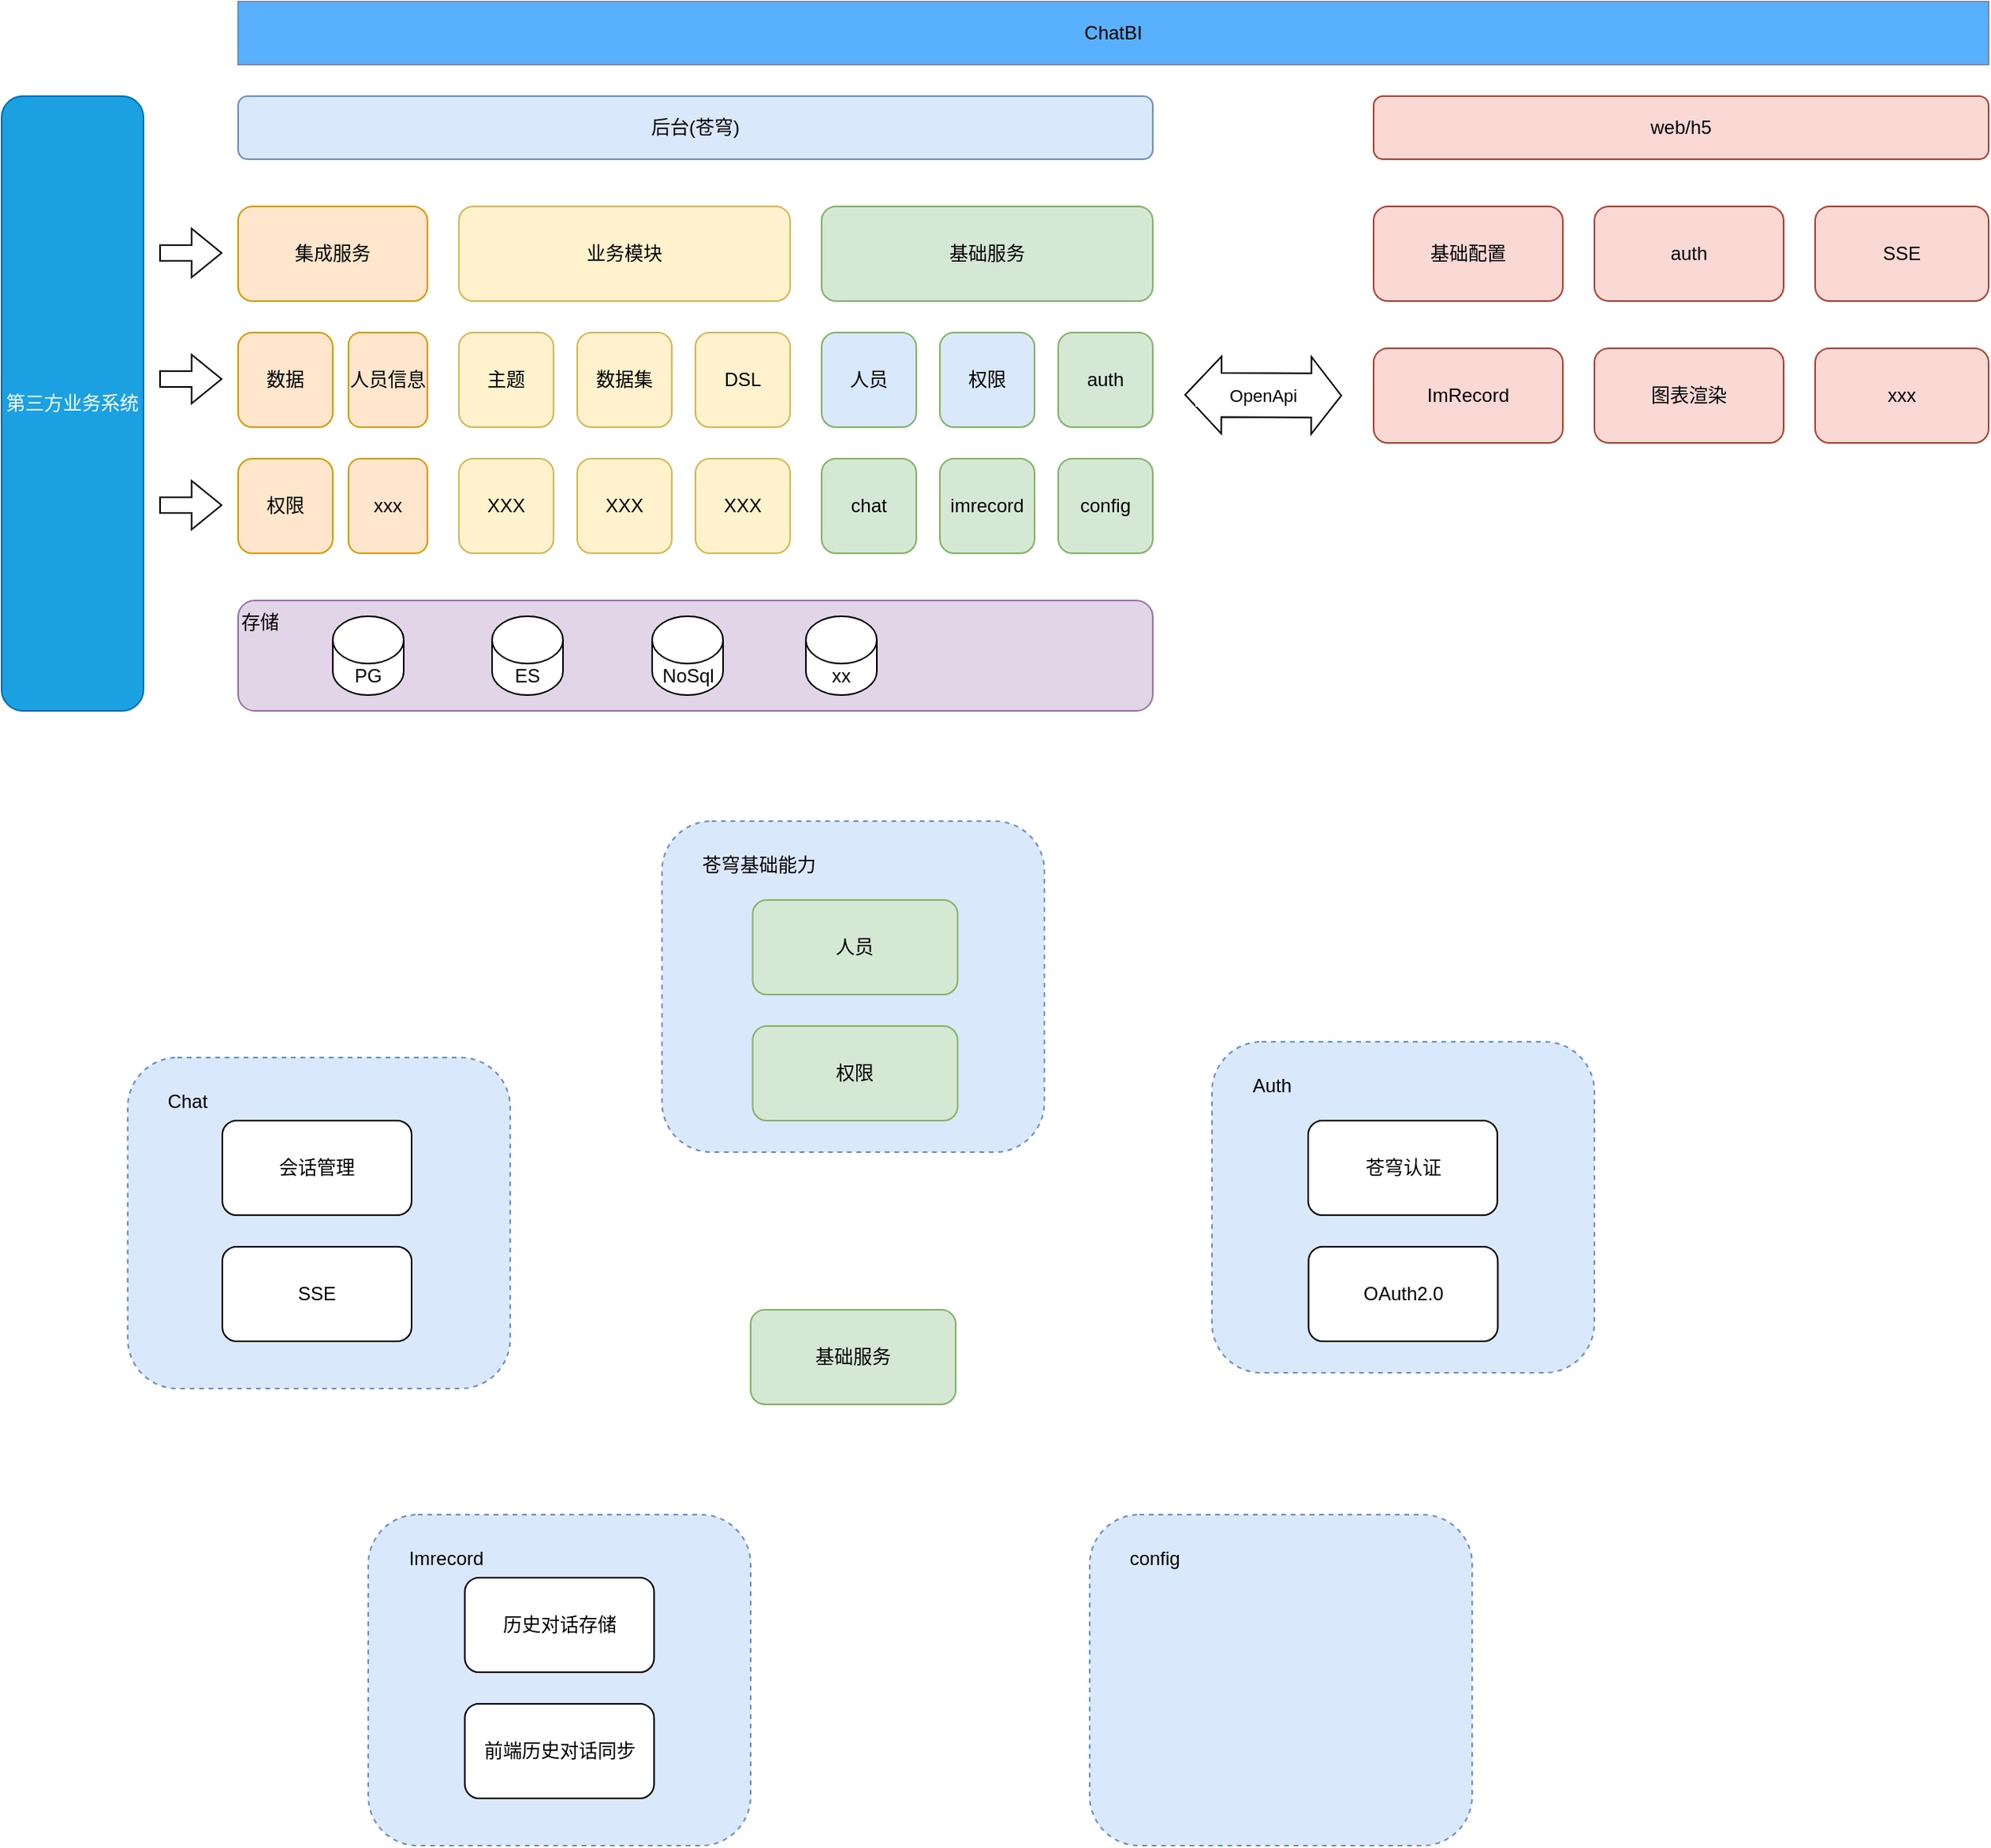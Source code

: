 <mxfile version="27.0.3">
  <diagram id="wFE0QG_FPsp0jaGvCLVb" name="Page-1">
    <mxGraphModel dx="2276" dy="769" grid="1" gridSize="10" guides="1" tooltips="1" connect="1" arrows="1" fold="1" page="1" pageScale="1" pageWidth="850" pageHeight="1100" math="0" shadow="0">
      <root>
        <mxCell id="0" />
        <mxCell id="1" parent="0" />
        <mxCell id="alHSipFoMdGwwCc6gNLb-1" value="ChatBI" style="rounded=0;whiteSpace=wrap;html=1;fillColor=#59B0FC;strokeColor=#6c8ebf;" vertex="1" parent="1">
          <mxGeometry x="-30" y="130" width="1110" height="40" as="geometry" />
        </mxCell>
        <mxCell id="alHSipFoMdGwwCc6gNLb-2" value="后台(苍穹)" style="rounded=1;whiteSpace=wrap;html=1;fillColor=#DAE8FC;strokeColor=#6c8ebf;" vertex="1" parent="1">
          <mxGeometry x="-30" y="190" width="580" height="40" as="geometry" />
        </mxCell>
        <mxCell id="alHSipFoMdGwwCc6gNLb-3" value="web/h5" style="rounded=1;whiteSpace=wrap;html=1;fillColor=#fad9d5;strokeColor=#ae4132;" vertex="1" parent="1">
          <mxGeometry x="690" y="190" width="390" height="40" as="geometry" />
        </mxCell>
        <mxCell id="alHSipFoMdGwwCc6gNLb-4" value="业务模块" style="rounded=1;whiteSpace=wrap;html=1;fillColor=#fff2cc;strokeColor=#d6b656;" vertex="1" parent="1">
          <mxGeometry x="110" y="260" width="210" height="60" as="geometry" />
        </mxCell>
        <mxCell id="alHSipFoMdGwwCc6gNLb-5" value="基础服务" style="rounded=1;whiteSpace=wrap;html=1;fillColor=#d5e8d4;strokeColor=#82b366;" vertex="1" parent="1">
          <mxGeometry x="340" y="260" width="210" height="60" as="geometry" />
        </mxCell>
        <mxCell id="alHSipFoMdGwwCc6gNLb-6" value="auth" style="rounded=1;whiteSpace=wrap;html=1;fillColor=#d5e8d4;strokeColor=#82b366;" vertex="1" parent="1">
          <mxGeometry x="490" y="340" width="60" height="60" as="geometry" />
        </mxCell>
        <mxCell id="alHSipFoMdGwwCc6gNLb-7" value="chat" style="rounded=1;whiteSpace=wrap;html=1;fillColor=#d5e8d4;strokeColor=#82b366;" vertex="1" parent="1">
          <mxGeometry x="340" y="420" width="60" height="60" as="geometry" />
        </mxCell>
        <mxCell id="alHSipFoMdGwwCc6gNLb-8" value="config" style="rounded=1;whiteSpace=wrap;html=1;fillColor=#d5e8d4;strokeColor=#82b366;" vertex="1" parent="1">
          <mxGeometry x="490" y="420" width="60" height="60" as="geometry" />
        </mxCell>
        <mxCell id="alHSipFoMdGwwCc6gNLb-10" value="imrecord" style="rounded=1;whiteSpace=wrap;html=1;fillColor=#d5e8d4;strokeColor=#82b366;" vertex="1" parent="1">
          <mxGeometry x="415" y="420" width="60" height="60" as="geometry" />
        </mxCell>
        <mxCell id="alHSipFoMdGwwCc6gNLb-11" value="主题" style="rounded=1;whiteSpace=wrap;html=1;fillColor=#fff2cc;strokeColor=#d6b656;" vertex="1" parent="1">
          <mxGeometry x="110" y="340" width="60" height="60" as="geometry" />
        </mxCell>
        <mxCell id="alHSipFoMdGwwCc6gNLb-12" value="数据集" style="rounded=1;whiteSpace=wrap;html=1;fillColor=#fff2cc;strokeColor=#d6b656;" vertex="1" parent="1">
          <mxGeometry x="185" y="340" width="60" height="60" as="geometry" />
        </mxCell>
        <mxCell id="alHSipFoMdGwwCc6gNLb-15" value="存储" style="rounded=1;whiteSpace=wrap;html=1;align=left;verticalAlign=top;fillColor=#e1d5e7;strokeColor=#9673a6;" vertex="1" parent="1">
          <mxGeometry x="-30" y="510" width="580" height="70" as="geometry" />
        </mxCell>
        <mxCell id="alHSipFoMdGwwCc6gNLb-17" value="DSL" style="rounded=1;whiteSpace=wrap;html=1;fillColor=#fff2cc;strokeColor=#d6b656;" vertex="1" parent="1">
          <mxGeometry x="260" y="340" width="60" height="60" as="geometry" />
        </mxCell>
        <mxCell id="alHSipFoMdGwwCc6gNLb-18" value="XXX" style="rounded=1;whiteSpace=wrap;html=1;fillColor=#fff2cc;strokeColor=#d6b656;" vertex="1" parent="1">
          <mxGeometry x="110" y="420" width="60" height="60" as="geometry" />
        </mxCell>
        <mxCell id="alHSipFoMdGwwCc6gNLb-19" value="XXX" style="rounded=1;whiteSpace=wrap;html=1;fillColor=#fff2cc;strokeColor=#d6b656;" vertex="1" parent="1">
          <mxGeometry x="260" y="420" width="60" height="60" as="geometry" />
        </mxCell>
        <mxCell id="alHSipFoMdGwwCc6gNLb-20" value="XXX" style="rounded=1;whiteSpace=wrap;html=1;fillColor=#fff2cc;strokeColor=#d6b656;" vertex="1" parent="1">
          <mxGeometry x="185" y="420" width="60" height="60" as="geometry" />
        </mxCell>
        <mxCell id="alHSipFoMdGwwCc6gNLb-21" value="第三方业务系统" style="rounded=1;whiteSpace=wrap;html=1;fillColor=#1ba1e2;fontColor=#ffffff;strokeColor=#006EAF;" vertex="1" parent="1">
          <mxGeometry x="-180" y="190" width="90" height="390" as="geometry" />
        </mxCell>
        <mxCell id="alHSipFoMdGwwCc6gNLb-22" value="集成服务" style="rounded=1;whiteSpace=wrap;html=1;fillColor=#ffe6cc;strokeColor=#d79b00;" vertex="1" parent="1">
          <mxGeometry x="-30" y="260" width="120" height="60" as="geometry" />
        </mxCell>
        <mxCell id="alHSipFoMdGwwCc6gNLb-23" value="" style="shape=flexArrow;endArrow=classic;html=1;rounded=0;" edge="1" parent="1">
          <mxGeometry width="50" height="50" relative="1" as="geometry">
            <mxPoint x="-80" y="289.5" as="sourcePoint" />
            <mxPoint x="-40" y="289.5" as="targetPoint" />
          </mxGeometry>
        </mxCell>
        <mxCell id="alHSipFoMdGwwCc6gNLb-24" value="数据" style="rounded=1;whiteSpace=wrap;html=1;fillColor=#ffe6cc;strokeColor=#d79b00;" vertex="1" parent="1">
          <mxGeometry x="-30" y="340" width="60" height="60" as="geometry" />
        </mxCell>
        <mxCell id="alHSipFoMdGwwCc6gNLb-25" value="人员信息" style="rounded=1;whiteSpace=wrap;html=1;fillColor=#ffe6cc;strokeColor=#d79b00;" vertex="1" parent="1">
          <mxGeometry x="40" y="340" width="50" height="60" as="geometry" />
        </mxCell>
        <mxCell id="alHSipFoMdGwwCc6gNLb-26" value="权限" style="rounded=1;whiteSpace=wrap;html=1;fillColor=#ffe6cc;strokeColor=#d79b00;" vertex="1" parent="1">
          <mxGeometry x="-30" y="420" width="60" height="60" as="geometry" />
        </mxCell>
        <mxCell id="alHSipFoMdGwwCc6gNLb-27" value="xxx" style="rounded=1;whiteSpace=wrap;html=1;fillColor=#ffe6cc;strokeColor=#d79b00;" vertex="1" parent="1">
          <mxGeometry x="40" y="420" width="50" height="60" as="geometry" />
        </mxCell>
        <mxCell id="alHSipFoMdGwwCc6gNLb-28" value="" style="shape=flexArrow;endArrow=classic;html=1;rounded=0;" edge="1" parent="1">
          <mxGeometry width="50" height="50" relative="1" as="geometry">
            <mxPoint x="-80" y="369.5" as="sourcePoint" />
            <mxPoint x="-40" y="369.5" as="targetPoint" />
          </mxGeometry>
        </mxCell>
        <mxCell id="alHSipFoMdGwwCc6gNLb-29" value="" style="shape=flexArrow;endArrow=classic;html=1;rounded=0;" edge="1" parent="1">
          <mxGeometry width="50" height="50" relative="1" as="geometry">
            <mxPoint x="-80" y="449.5" as="sourcePoint" />
            <mxPoint x="-40" y="449.5" as="targetPoint" />
          </mxGeometry>
        </mxCell>
        <mxCell id="alHSipFoMdGwwCc6gNLb-30" value="PG" style="shape=cylinder3;whiteSpace=wrap;html=1;boundedLbl=1;backgroundOutline=1;size=15;" vertex="1" parent="1">
          <mxGeometry x="30" y="520" width="45" height="50" as="geometry" />
        </mxCell>
        <mxCell id="alHSipFoMdGwwCc6gNLb-31" value="NoSql" style="shape=cylinder3;whiteSpace=wrap;html=1;boundedLbl=1;backgroundOutline=1;size=15;" vertex="1" parent="1">
          <mxGeometry x="232.5" y="520" width="45" height="50" as="geometry" />
        </mxCell>
        <mxCell id="alHSipFoMdGwwCc6gNLb-32" value="ES" style="shape=cylinder3;whiteSpace=wrap;html=1;boundedLbl=1;backgroundOutline=1;size=15;" vertex="1" parent="1">
          <mxGeometry x="131" y="520" width="45" height="50" as="geometry" />
        </mxCell>
        <mxCell id="alHSipFoMdGwwCc6gNLb-33" value="xx" style="shape=cylinder3;whiteSpace=wrap;html=1;boundedLbl=1;backgroundOutline=1;size=15;" vertex="1" parent="1">
          <mxGeometry x="330" y="520" width="45" height="50" as="geometry" />
        </mxCell>
        <mxCell id="alHSipFoMdGwwCc6gNLb-34" value="人员" style="rounded=1;whiteSpace=wrap;html=1;fillColor=#DAE8FC;strokeColor=#82b366;" vertex="1" parent="1">
          <mxGeometry x="340" y="340" width="60" height="60" as="geometry" />
        </mxCell>
        <mxCell id="alHSipFoMdGwwCc6gNLb-35" value="权限" style="rounded=1;whiteSpace=wrap;html=1;fillColor=#DAE8FC;strokeColor=#82b366;" vertex="1" parent="1">
          <mxGeometry x="415" y="340" width="60" height="60" as="geometry" />
        </mxCell>
        <mxCell id="alHSipFoMdGwwCc6gNLb-37" value="" style="shape=flexArrow;endArrow=classic;startArrow=classic;html=1;rounded=0;width=28;startSize=7.33;" edge="1" parent="1">
          <mxGeometry width="100" height="100" relative="1" as="geometry">
            <mxPoint x="570" y="379.5" as="sourcePoint" />
            <mxPoint x="670" y="380" as="targetPoint" />
          </mxGeometry>
        </mxCell>
        <mxCell id="alHSipFoMdGwwCc6gNLb-39" value="&amp;nbsp; &amp;nbsp; &amp;nbsp; &amp;nbsp;OpenApi" style="edgeLabel;html=1;align=center;verticalAlign=middle;resizable=0;points=[];" vertex="1" connectable="0" parent="alHSipFoMdGwwCc6gNLb-37">
          <mxGeometry x="-0.218" relative="1" as="geometry">
            <mxPoint as="offset" />
          </mxGeometry>
        </mxCell>
        <mxCell id="alHSipFoMdGwwCc6gNLb-40" value="auth" style="rounded=1;whiteSpace=wrap;html=1;fillColor=#fad9d5;strokeColor=#ae4132;" vertex="1" parent="1">
          <mxGeometry x="830" y="260" width="120" height="60" as="geometry" />
        </mxCell>
        <mxCell id="alHSipFoMdGwwCc6gNLb-41" value="SSE" style="rounded=1;whiteSpace=wrap;html=1;fillColor=#fad9d5;strokeColor=#ae4132;" vertex="1" parent="1">
          <mxGeometry x="970" y="260" width="110" height="60" as="geometry" />
        </mxCell>
        <mxCell id="alHSipFoMdGwwCc6gNLb-42" value="ImRecord" style="rounded=1;whiteSpace=wrap;html=1;fillColor=#fad9d5;strokeColor=#ae4132;" vertex="1" parent="1">
          <mxGeometry x="690" y="350" width="120" height="60" as="geometry" />
        </mxCell>
        <mxCell id="alHSipFoMdGwwCc6gNLb-43" value="基础配置" style="rounded=1;whiteSpace=wrap;html=1;fillColor=#fad9d5;strokeColor=#ae4132;" vertex="1" parent="1">
          <mxGeometry x="690" y="260" width="120" height="60" as="geometry" />
        </mxCell>
        <mxCell id="alHSipFoMdGwwCc6gNLb-44" value="图表渲染" style="rounded=1;whiteSpace=wrap;html=1;fillColor=#fad9d5;strokeColor=#ae4132;" vertex="1" parent="1">
          <mxGeometry x="830" y="350" width="120" height="60" as="geometry" />
        </mxCell>
        <mxCell id="alHSipFoMdGwwCc6gNLb-45" value="xxx" style="rounded=1;whiteSpace=wrap;html=1;fillColor=#fad9d5;strokeColor=#ae4132;" vertex="1" parent="1">
          <mxGeometry x="970" y="350" width="110" height="60" as="geometry" />
        </mxCell>
        <mxCell id="alHSipFoMdGwwCc6gNLb-46" value="基础服务" style="rounded=1;whiteSpace=wrap;html=1;fillColor=#d5e8d4;strokeColor=#82b366;" vertex="1" parent="1">
          <mxGeometry x="295" y="960" width="130" height="60" as="geometry" />
        </mxCell>
        <mxCell id="alHSipFoMdGwwCc6gNLb-60" value="&amp;nbsp; &amp;nbsp; &amp;nbsp; &amp;nbsp;&lt;div&gt;&amp;nbsp; &amp;nbsp; &amp;nbsp; &amp;nbsp;Imrecord&lt;/div&gt;" style="rounded=1;whiteSpace=wrap;html=1;dashed=1;align=left;verticalAlign=top;fillColor=#dae8fc;strokeColor=#6c8ebf;" vertex="1" parent="1">
          <mxGeometry x="52.5" y="1090" width="242.5" height="210" as="geometry" />
        </mxCell>
        <mxCell id="alHSipFoMdGwwCc6gNLb-61" value="" style="group" vertex="1" connectable="0" parent="1">
          <mxGeometry x="238.75" y="650" width="242.5" height="210" as="geometry" />
        </mxCell>
        <mxCell id="alHSipFoMdGwwCc6gNLb-49" value="&amp;nbsp; &amp;nbsp; &amp;nbsp; &amp;nbsp;&lt;div&gt;&amp;nbsp; &amp;nbsp; &amp;nbsp; &amp;nbsp;苍穹基础能力&lt;/div&gt;" style="rounded=1;whiteSpace=wrap;html=1;dashed=1;align=left;verticalAlign=top;fillColor=#dae8fc;strokeColor=#6c8ebf;movable=1;resizable=1;rotatable=1;deletable=1;editable=1;locked=0;connectable=1;" vertex="1" parent="alHSipFoMdGwwCc6gNLb-61">
          <mxGeometry width="242.5" height="210" as="geometry" />
        </mxCell>
        <mxCell id="alHSipFoMdGwwCc6gNLb-47" value="人员" style="rounded=1;whiteSpace=wrap;html=1;fillColor=#d5e8d4;strokeColor=#82b366;movable=0;resizable=0;rotatable=0;deletable=0;editable=0;locked=1;connectable=0;" vertex="1" parent="alHSipFoMdGwwCc6gNLb-61">
          <mxGeometry x="57.5" y="50" width="130" height="60" as="geometry" />
        </mxCell>
        <mxCell id="alHSipFoMdGwwCc6gNLb-48" value="权限" style="rounded=1;whiteSpace=wrap;html=1;fillColor=#d5e8d4;strokeColor=#82b366;movable=0;resizable=0;rotatable=0;deletable=0;editable=0;locked=1;connectable=0;" vertex="1" parent="alHSipFoMdGwwCc6gNLb-61">
          <mxGeometry x="57.5" y="130" width="130" height="60" as="geometry" />
        </mxCell>
        <mxCell id="alHSipFoMdGwwCc6gNLb-62" value="" style="group" vertex="1" connectable="0" parent="1">
          <mxGeometry x="587.5" y="790" width="242.5" height="210" as="geometry" />
        </mxCell>
        <mxCell id="alHSipFoMdGwwCc6gNLb-53" value="&amp;nbsp; &amp;nbsp; &amp;nbsp; &amp;nbsp;&lt;div&gt;&amp;nbsp; &amp;nbsp; &amp;nbsp; &amp;nbsp;Auth&lt;/div&gt;" style="rounded=1;whiteSpace=wrap;html=1;dashed=1;align=left;verticalAlign=top;fillColor=#dae8fc;strokeColor=#6c8ebf;" vertex="1" parent="alHSipFoMdGwwCc6gNLb-62">
          <mxGeometry width="242.5" height="210" as="geometry" />
        </mxCell>
        <mxCell id="alHSipFoMdGwwCc6gNLb-54" value="苍穹认证" style="rounded=1;whiteSpace=wrap;html=1;" vertex="1" parent="alHSipFoMdGwwCc6gNLb-62">
          <mxGeometry x="61" y="50" width="120" height="60" as="geometry" />
        </mxCell>
        <mxCell id="alHSipFoMdGwwCc6gNLb-55" value="OAuth2.0" style="rounded=1;whiteSpace=wrap;html=1;" vertex="1" parent="alHSipFoMdGwwCc6gNLb-62">
          <mxGeometry x="61.25" y="130" width="120" height="60" as="geometry" />
        </mxCell>
        <mxCell id="alHSipFoMdGwwCc6gNLb-63" value="" style="group" vertex="1" connectable="0" parent="1">
          <mxGeometry x="-100" y="800" width="242.5" height="210" as="geometry" />
        </mxCell>
        <mxCell id="alHSipFoMdGwwCc6gNLb-56" value="&amp;nbsp; &amp;nbsp; &amp;nbsp; &amp;nbsp;&lt;div&gt;&amp;nbsp; &amp;nbsp; &amp;nbsp; &amp;nbsp;Chat&lt;/div&gt;" style="rounded=1;whiteSpace=wrap;html=1;dashed=1;align=left;verticalAlign=top;fillColor=#dae8fc;strokeColor=#6c8ebf;" vertex="1" parent="alHSipFoMdGwwCc6gNLb-63">
          <mxGeometry width="242.5" height="210" as="geometry" />
        </mxCell>
        <mxCell id="alHSipFoMdGwwCc6gNLb-57" value="会话管理" style="rounded=1;whiteSpace=wrap;html=1;" vertex="1" parent="alHSipFoMdGwwCc6gNLb-63">
          <mxGeometry x="60" y="40" width="120" height="60" as="geometry" />
        </mxCell>
        <mxCell id="alHSipFoMdGwwCc6gNLb-58" value="SSE" style="rounded=1;whiteSpace=wrap;html=1;" vertex="1" parent="alHSipFoMdGwwCc6gNLb-63">
          <mxGeometry x="60" y="120" width="120" height="60" as="geometry" />
        </mxCell>
        <mxCell id="alHSipFoMdGwwCc6gNLb-65" value="&amp;nbsp; &amp;nbsp; &amp;nbsp; &amp;nbsp;&lt;div&gt;&amp;nbsp; &amp;nbsp; &amp;nbsp; &amp;nbsp;config&lt;/div&gt;" style="rounded=1;whiteSpace=wrap;html=1;dashed=1;align=left;verticalAlign=top;fillColor=#dae8fc;strokeColor=#6c8ebf;" vertex="1" parent="1">
          <mxGeometry x="510" y="1090" width="242.5" height="210" as="geometry" />
        </mxCell>
        <mxCell id="alHSipFoMdGwwCc6gNLb-70" value="历史对话存储" style="rounded=1;whiteSpace=wrap;html=1;" vertex="1" parent="1">
          <mxGeometry x="113.75" y="1130" width="120" height="60" as="geometry" />
        </mxCell>
        <mxCell id="alHSipFoMdGwwCc6gNLb-71" value="前端历史对话同步" style="rounded=1;whiteSpace=wrap;html=1;" vertex="1" parent="1">
          <mxGeometry x="113.75" y="1210" width="120" height="60" as="geometry" />
        </mxCell>
      </root>
    </mxGraphModel>
  </diagram>
</mxfile>
